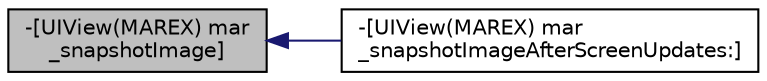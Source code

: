 digraph "-[UIView(MAREX) mar_snapshotImage]"
{
  edge [fontname="Helvetica",fontsize="10",labelfontname="Helvetica",labelfontsize="10"];
  node [fontname="Helvetica",fontsize="10",shape=record];
  rankdir="LR";
  Node41 [label="-[UIView(MAREX) mar\l_snapshotImage]",height=0.2,width=0.4,color="black", fillcolor="grey75", style="filled", fontcolor="black"];
  Node41 -> Node42 [dir="back",color="midnightblue",fontsize="10",style="solid",fontname="Helvetica"];
  Node42 [label="-[UIView(MAREX) mar\l_snapshotImageAfterScreenUpdates:]",height=0.2,width=0.4,color="black", fillcolor="white", style="filled",URL="$category_u_i_view_07_m_a_r_e_x_08.html#aa97274c96618d7290460e1d7032a2d2b"];
}
